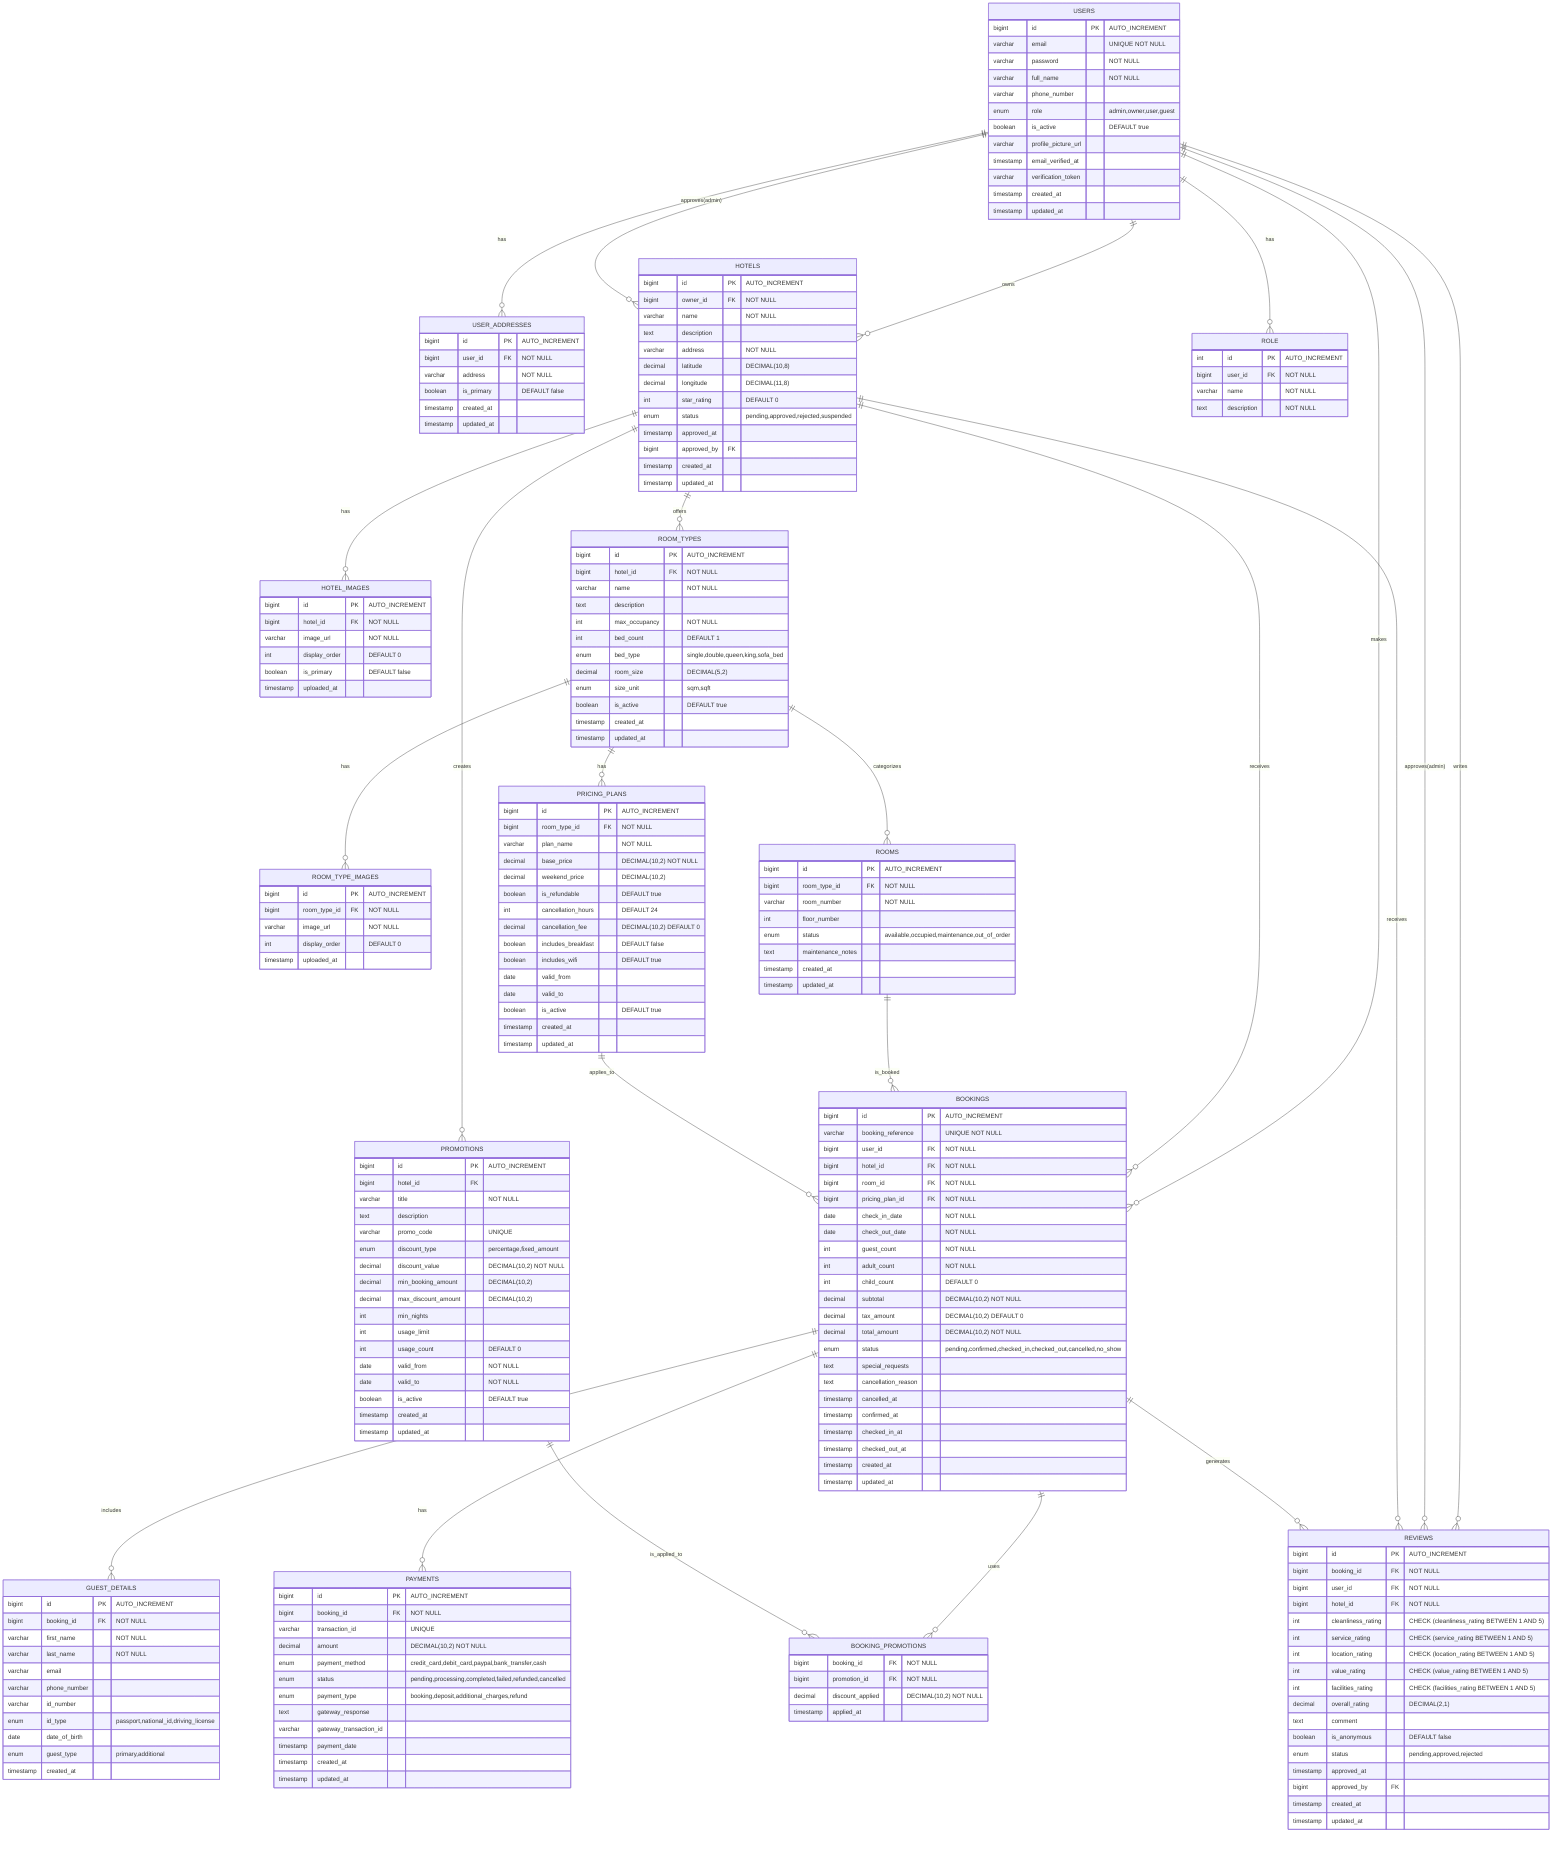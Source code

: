 erDiagram
    USERS {
        bigint id PK "AUTO_INCREMENT"
        varchar email "UNIQUE NOT NULL"
        varchar password "NOT NULL"
        varchar full_name "NOT NULL"
        varchar phone_number
        enum role "admin,owner,user,guest"
        boolean is_active "DEFAULT true"
        varchar profile_picture_url
        timestamp email_verified_at
        varchar verification_token
        timestamp created_at
        timestamp updated_at
    }
    
    USER_ADDRESSES {
        bigint id PK "AUTO_INCREMENT"
        bigint user_id FK "NOT NULL"
        varchar address "NOT NULL"
        boolean is_primary "DEFAULT false"
        timestamp created_at
        timestamp updated_at
    }
    
    HOTELS {
        bigint id PK "AUTO_INCREMENT"
        bigint owner_id FK "NOT NULL"
        varchar name "NOT NULL"
        text description
        varchar address "NOT NULL"
        decimal latitude "DECIMAL(10,8)"
        decimal longitude "DECIMAL(11,8)"
        int star_rating "DEFAULT 0"
        enum status "pending,approved,rejected,suspended"
        timestamp approved_at
        bigint approved_by FK
        timestamp created_at
        timestamp updated_at
    }
    
    HOTEL_IMAGES {
        bigint id PK "AUTO_INCREMENT"
        bigint hotel_id FK "NOT NULL"
        varchar image_url "NOT NULL"
        int display_order "DEFAULT 0"
        boolean is_primary "DEFAULT false"
        timestamp uploaded_at
    }
    
    ROOM_TYPES {
        bigint id PK "AUTO_INCREMENT"
        bigint hotel_id FK "NOT NULL"
        varchar name "NOT NULL"
        text description
        int max_occupancy "NOT NULL"
        int bed_count "DEFAULT 1"
        enum bed_type "single,double,queen,king,sofa_bed"
        decimal room_size "DECIMAL(5,2)"
        enum size_unit "sqm,sqft"
        boolean is_active "DEFAULT true"
        timestamp created_at
        timestamp updated_at
    }
    
    ROOM_TYPE_IMAGES {
        bigint id PK "AUTO_INCREMENT"
        bigint room_type_id FK "NOT NULL"
        varchar image_url "NOT NULL"
        int display_order "DEFAULT 0"
        timestamp uploaded_at
    }
    
    ROOMS {
        bigint id PK "AUTO_INCREMENT"
        bigint room_type_id FK "NOT NULL"
        varchar room_number "NOT NULL"
        int floor_number
        enum status "available,occupied,maintenance,out_of_order"
        text maintenance_notes
        timestamp created_at
        timestamp updated_at
    }
    
    PRICING_PLANS {
        bigint id PK "AUTO_INCREMENT"
        bigint room_type_id FK "NOT NULL"
        varchar plan_name "NOT NULL"
        decimal base_price "DECIMAL(10,2) NOT NULL"
        decimal weekend_price "DECIMAL(10,2)"
        boolean is_refundable "DEFAULT true"
        int cancellation_hours "DEFAULT 24"
        decimal cancellation_fee "DECIMAL(10,2) DEFAULT 0"
        boolean includes_breakfast "DEFAULT false"
        boolean includes_wifi "DEFAULT true"
        date valid_from
        date valid_to
        boolean is_active "DEFAULT true"
        timestamp created_at
        timestamp updated_at
    }
    
    BOOKINGS {
        bigint id PK "AUTO_INCREMENT"
        varchar booking_reference "UNIQUE NOT NULL"
        bigint user_id FK "NOT NULL"
        bigint hotel_id FK "NOT NULL"
        bigint room_id FK "NOT NULL"
        bigint pricing_plan_id FK "NOT NULL"
        date check_in_date "NOT NULL"
        date check_out_date "NOT NULL"
        int guest_count "NOT NULL"
        int adult_count "NOT NULL"
        int child_count "DEFAULT 0"
        decimal subtotal "DECIMAL(10,2) NOT NULL"
        decimal tax_amount "DECIMAL(10,2) DEFAULT 0"
        decimal total_amount "DECIMAL(10,2) NOT NULL"
        enum status "pending,confirmed,checked_in,checked_out,cancelled,no_show"
        text special_requests
        text cancellation_reason
        timestamp cancelled_at
        timestamp confirmed_at
        timestamp checked_in_at
        timestamp checked_out_at
        timestamp created_at
        timestamp updated_at
    }
    
    GUEST_DETAILS {
        bigint id PK "AUTO_INCREMENT"
        bigint booking_id FK "NOT NULL"
        varchar first_name "NOT NULL"
        varchar last_name "NOT NULL"
        varchar email
        varchar phone_number
        varchar id_number
        enum id_type "passport,national_id,driving_license"
        date date_of_birth
        enum guest_type "primary,additional"
        timestamp created_at
    }
    
    PAYMENTS {
        bigint id PK "AUTO_INCREMENT"
        bigint booking_id FK "NOT NULL"
        varchar transaction_id "UNIQUE"
        decimal amount "DECIMAL(10,2) NOT NULL"
        enum payment_method "credit_card,debit_card,paypal,bank_transfer,cash"
        enum status "pending,processing,completed,failed,refunded,cancelled"
        enum payment_type "booking,deposit,additional_charges,refund"
        text gateway_response
        varchar gateway_transaction_id
        timestamp payment_date
        timestamp created_at
        timestamp updated_at
    }
    
    REVIEWS {
        bigint id PK "AUTO_INCREMENT"
        bigint booking_id FK "NOT NULL"
        bigint user_id FK "NOT NULL"
        bigint hotel_id FK "NOT NULL"
        int cleanliness_rating "CHECK (cleanliness_rating BETWEEN 1 AND 5)"
        int service_rating "CHECK (service_rating BETWEEN 1 AND 5)"
        int location_rating "CHECK (location_rating BETWEEN 1 AND 5)"
        int value_rating "CHECK (value_rating BETWEEN 1 AND 5)"
        int facilities_rating "CHECK (facilities_rating BETWEEN 1 AND 5)"
        decimal overall_rating "DECIMAL(2,1)"
        text comment
        boolean is_anonymous "DEFAULT false"
        enum status "pending,approved,rejected"
        timestamp approved_at
        bigint approved_by FK
        timestamp created_at
        timestamp updated_at
    }
    
    PROMOTIONS {
        bigint id PK "AUTO_INCREMENT"
        bigint hotel_id FK
        varchar title "NOT NULL"
        text description
        varchar promo_code "UNIQUE"
        enum discount_type "percentage,fixed_amount"
        decimal discount_value "DECIMAL(10,2) NOT NULL"
        decimal min_booking_amount "DECIMAL(10,2)"
        decimal max_discount_amount "DECIMAL(10,2)"
        int min_nights
        int usage_limit
        int usage_count "DEFAULT 0"
        date valid_from "NOT NULL"
        date valid_to "NOT NULL"
        boolean is_active "DEFAULT true"
        timestamp created_at
        timestamp updated_at
    }
    
    BOOKING_PROMOTIONS {
        bigint booking_id FK "NOT NULL"
        bigint promotion_id FK "NOT NULL"
        decimal discount_applied "DECIMAL(10,2) NOT NULL"
        timestamp applied_at
    }
    
	ROLE {
        int id PK "AUTO_INCREMENT"
        bigint user_id FK "NOT NULL"
        varchar name "NOT NULL"
        text description "NOT NULL" 
    }
    

    
    %% Relationships
    USERS ||--o{ USER_ADDRESSES : "has"
    USERS ||--o{ HOTELS : "owns"
    USERS ||--o{ BOOKINGS : "makes"
    USERS ||--o{ REVIEWS : "writes" 
	USERS ||--o{ ROLE : "has" 
    USERS ||--o{ HOTELS : "approves(admin)"
    USERS ||--o{ REVIEWS : "approves(admin)" 
    
    HOTELS ||--o{ HOTEL_IMAGES : "has"
    HOTELS ||--o{ ROOM_TYPES : "offers" 
    HOTELS ||--o{ PROMOTIONS : "creates" 
    HOTELS ||--o{ BOOKINGS : "receives"
    HOTELS ||--o{ REVIEWS : "receives"
    
    
    ROOM_TYPES ||--o{ ROOM_TYPE_IMAGES : "has"
    ROOM_TYPES ||--o{ ROOMS : "categorizes"
    ROOM_TYPES ||--o{ PRICING_PLANS : "has"
    
    ROOMS ||--o{ BOOKINGS : "is_booked"
    
    PRICING_PLANS ||--o{ BOOKINGS : "applies_to"
    
    BOOKINGS ||--o{ GUEST_DETAILS : "includes"
    BOOKINGS ||--o{ PAYMENTS : "has"
    BOOKINGS ||--o{ REVIEWS : "generates"
    BOOKINGS ||--o{ BOOKING_PROMOTIONS : "uses"
    
    PROMOTIONS ||--o{ BOOKING_PROMOTIONS : "is_applied_to"